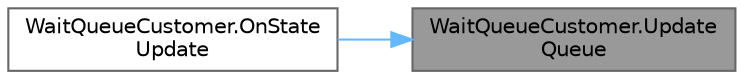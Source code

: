 digraph "WaitQueueCustomer.UpdateQueue"
{
 // LATEX_PDF_SIZE
  bgcolor="transparent";
  edge [fontname=Helvetica,fontsize=10,labelfontname=Helvetica,labelfontsize=10];
  node [fontname=Helvetica,fontsize=10,shape=box,height=0.2,width=0.4];
  rankdir="RL";
  Node1 [id="Node000001",label="WaitQueueCustomer.Update\lQueue",height=0.2,width=0.4,color="gray40", fillcolor="grey60", style="filled", fontcolor="black",tooltip=" "];
  Node1 -> Node2 [id="edge1_Node000001_Node000002",dir="back",color="steelblue1",style="solid",tooltip=" "];
  Node2 [id="Node000002",label="WaitQueueCustomer.OnState\lUpdate",height=0.2,width=0.4,color="grey40", fillcolor="white", style="filled",URL="$class_wait_queue_customer.html#a7ae1072fd17a29c322ec272983a23306",tooltip=" "];
}
